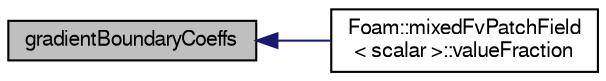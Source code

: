 digraph "gradientBoundaryCoeffs"
{
  bgcolor="transparent";
  edge [fontname="FreeSans",fontsize="10",labelfontname="FreeSans",labelfontsize="10"];
  node [fontname="FreeSans",fontsize="10",shape=record];
  rankdir="LR";
  Node65 [label="gradientBoundaryCoeffs",height=0.2,width=0.4,color="black", fillcolor="grey75", style="filled", fontcolor="black"];
  Node65 -> Node66 [dir="back",color="midnightblue",fontsize="10",style="solid",fontname="FreeSans"];
  Node66 [label="Foam::mixedFvPatchField\l\< scalar \>::valueFraction",height=0.2,width=0.4,color="black",URL="$a21990.html#a20b2b6a431bb6206e4bbeea0bfd6f948"];
}
